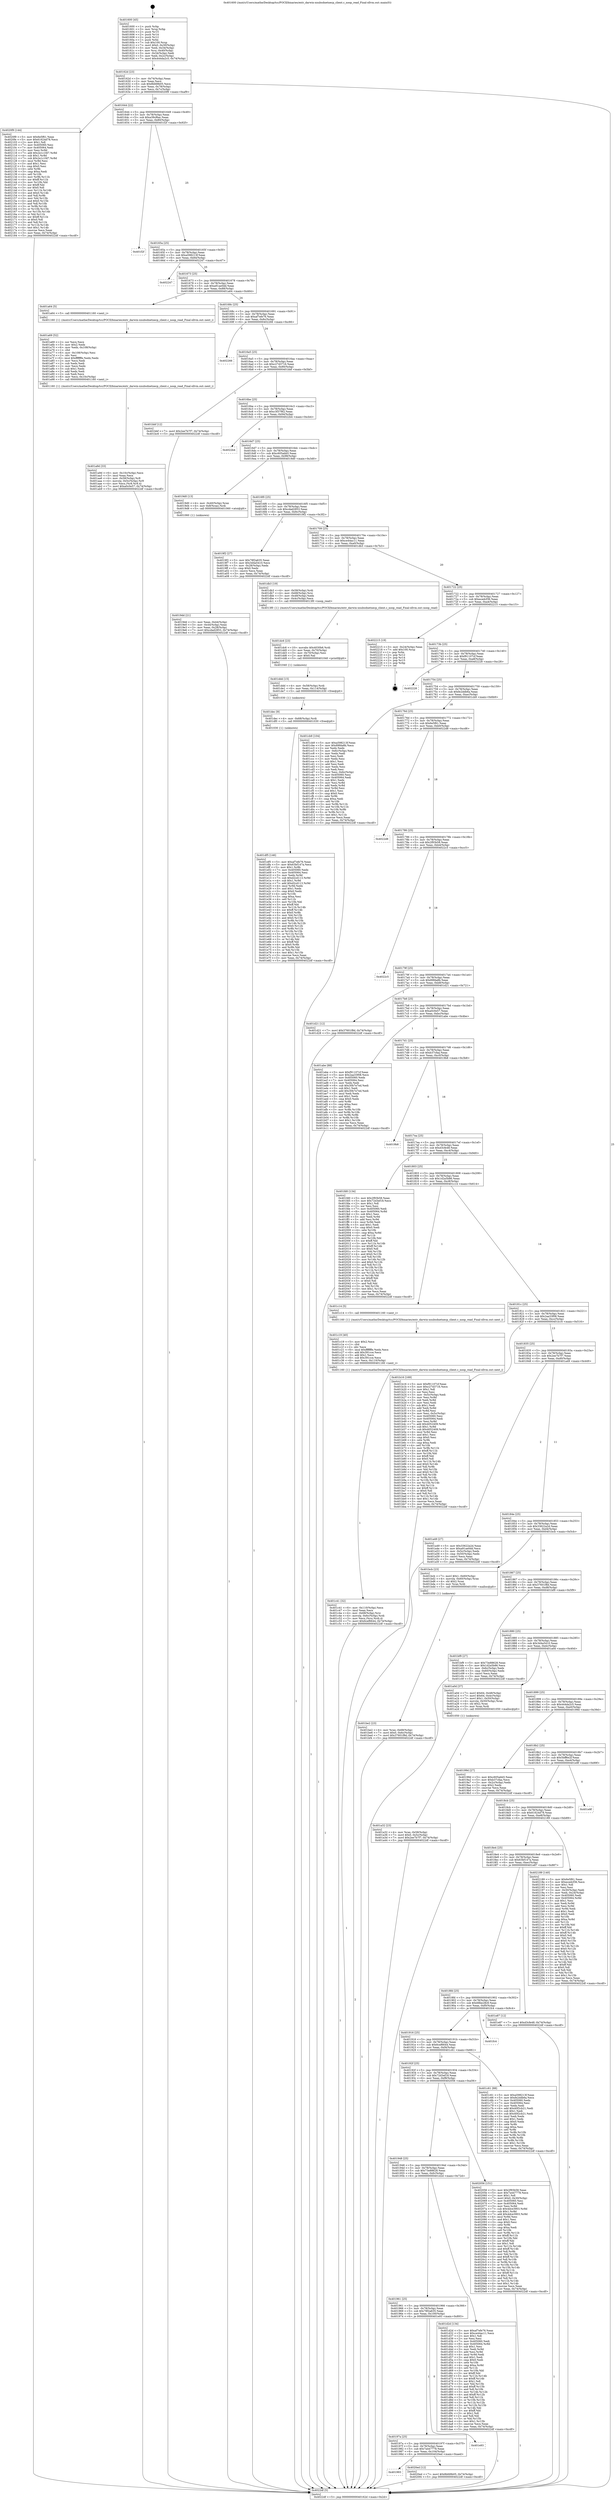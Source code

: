 digraph "0x401600" {
  label = "0x401600 (/mnt/c/Users/mathe/Desktop/tcc/POCII/binaries/extr_darwin-xnubsdnetnecp_client.c_noop_read_Final-ollvm.out::main(0))"
  labelloc = "t"
  node[shape=record]

  Entry [label="",width=0.3,height=0.3,shape=circle,fillcolor=black,style=filled]
  "0x40162d" [label="{
     0x40162d [23]\l
     | [instrs]\l
     &nbsp;&nbsp;0x40162d \<+3\>: mov -0x74(%rbp),%eax\l
     &nbsp;&nbsp;0x401630 \<+2\>: mov %eax,%ecx\l
     &nbsp;&nbsp;0x401632 \<+6\>: sub $0x8bfd9b05,%ecx\l
     &nbsp;&nbsp;0x401638 \<+3\>: mov %eax,-0x78(%rbp)\l
     &nbsp;&nbsp;0x40163b \<+3\>: mov %ecx,-0x7c(%rbp)\l
     &nbsp;&nbsp;0x40163e \<+6\>: je 00000000004020f9 \<main+0xaf9\>\l
  }"]
  "0x4020f9" [label="{
     0x4020f9 [144]\l
     | [instrs]\l
     &nbsp;&nbsp;0x4020f9 \<+5\>: mov $0x6e5f61,%eax\l
     &nbsp;&nbsp;0x4020fe \<+5\>: mov $0x61624d78,%ecx\l
     &nbsp;&nbsp;0x402103 \<+2\>: mov $0x1,%dl\l
     &nbsp;&nbsp;0x402105 \<+7\>: mov 0x405060,%esi\l
     &nbsp;&nbsp;0x40210c \<+7\>: mov 0x405064,%edi\l
     &nbsp;&nbsp;0x402113 \<+3\>: mov %esi,%r8d\l
     &nbsp;&nbsp;0x402116 \<+7\>: add $0x2e1c1fd7,%r8d\l
     &nbsp;&nbsp;0x40211d \<+4\>: sub $0x1,%r8d\l
     &nbsp;&nbsp;0x402121 \<+7\>: sub $0x2e1c1fd7,%r8d\l
     &nbsp;&nbsp;0x402128 \<+4\>: imul %r8d,%esi\l
     &nbsp;&nbsp;0x40212c \<+3\>: and $0x1,%esi\l
     &nbsp;&nbsp;0x40212f \<+3\>: cmp $0x0,%esi\l
     &nbsp;&nbsp;0x402132 \<+4\>: sete %r9b\l
     &nbsp;&nbsp;0x402136 \<+3\>: cmp $0xa,%edi\l
     &nbsp;&nbsp;0x402139 \<+4\>: setl %r10b\l
     &nbsp;&nbsp;0x40213d \<+3\>: mov %r9b,%r11b\l
     &nbsp;&nbsp;0x402140 \<+4\>: xor $0xff,%r11b\l
     &nbsp;&nbsp;0x402144 \<+3\>: mov %r10b,%bl\l
     &nbsp;&nbsp;0x402147 \<+3\>: xor $0xff,%bl\l
     &nbsp;&nbsp;0x40214a \<+3\>: xor $0x0,%dl\l
     &nbsp;&nbsp;0x40214d \<+3\>: mov %r11b,%r14b\l
     &nbsp;&nbsp;0x402150 \<+4\>: and $0x0,%r14b\l
     &nbsp;&nbsp;0x402154 \<+3\>: and %dl,%r9b\l
     &nbsp;&nbsp;0x402157 \<+3\>: mov %bl,%r15b\l
     &nbsp;&nbsp;0x40215a \<+4\>: and $0x0,%r15b\l
     &nbsp;&nbsp;0x40215e \<+3\>: and %dl,%r10b\l
     &nbsp;&nbsp;0x402161 \<+3\>: or %r9b,%r14b\l
     &nbsp;&nbsp;0x402164 \<+3\>: or %r10b,%r15b\l
     &nbsp;&nbsp;0x402167 \<+3\>: xor %r15b,%r14b\l
     &nbsp;&nbsp;0x40216a \<+3\>: or %bl,%r11b\l
     &nbsp;&nbsp;0x40216d \<+4\>: xor $0xff,%r11b\l
     &nbsp;&nbsp;0x402171 \<+3\>: or $0x0,%dl\l
     &nbsp;&nbsp;0x402174 \<+3\>: and %dl,%r11b\l
     &nbsp;&nbsp;0x402177 \<+3\>: or %r11b,%r14b\l
     &nbsp;&nbsp;0x40217a \<+4\>: test $0x1,%r14b\l
     &nbsp;&nbsp;0x40217e \<+3\>: cmovne %ecx,%eax\l
     &nbsp;&nbsp;0x402181 \<+3\>: mov %eax,-0x74(%rbp)\l
     &nbsp;&nbsp;0x402184 \<+5\>: jmp 00000000004022df \<main+0xcdf\>\l
  }"]
  "0x401644" [label="{
     0x401644 [22]\l
     | [instrs]\l
     &nbsp;&nbsp;0x401644 \<+5\>: jmp 0000000000401649 \<main+0x49\>\l
     &nbsp;&nbsp;0x401649 \<+3\>: mov -0x78(%rbp),%eax\l
     &nbsp;&nbsp;0x40164c \<+5\>: sub $0xa39cf6ac,%eax\l
     &nbsp;&nbsp;0x401651 \<+3\>: mov %eax,-0x80(%rbp)\l
     &nbsp;&nbsp;0x401654 \<+6\>: je 0000000000401f2f \<main+0x92f\>\l
  }"]
  Exit [label="",width=0.3,height=0.3,shape=circle,fillcolor=black,style=filled,peripheries=2]
  "0x401f2f" [label="{
     0x401f2f\l
  }", style=dashed]
  "0x40165a" [label="{
     0x40165a [25]\l
     | [instrs]\l
     &nbsp;&nbsp;0x40165a \<+5\>: jmp 000000000040165f \<main+0x5f\>\l
     &nbsp;&nbsp;0x40165f \<+3\>: mov -0x78(%rbp),%eax\l
     &nbsp;&nbsp;0x401662 \<+5\>: sub $0xa598213f,%eax\l
     &nbsp;&nbsp;0x401667 \<+6\>: mov %eax,-0x84(%rbp)\l
     &nbsp;&nbsp;0x40166d \<+6\>: je 0000000000402247 \<main+0xc47\>\l
  }"]
  "0x401993" [label="{
     0x401993\l
  }", style=dashed]
  "0x402247" [label="{
     0x402247\l
  }", style=dashed]
  "0x401673" [label="{
     0x401673 [25]\l
     | [instrs]\l
     &nbsp;&nbsp;0x401673 \<+5\>: jmp 0000000000401678 \<main+0x78\>\l
     &nbsp;&nbsp;0x401678 \<+3\>: mov -0x78(%rbp),%eax\l
     &nbsp;&nbsp;0x40167b \<+5\>: sub $0xa91ae0dd,%eax\l
     &nbsp;&nbsp;0x401680 \<+6\>: mov %eax,-0x88(%rbp)\l
     &nbsp;&nbsp;0x401686 \<+6\>: je 0000000000401a64 \<main+0x464\>\l
  }"]
  "0x4020ed" [label="{
     0x4020ed [12]\l
     | [instrs]\l
     &nbsp;&nbsp;0x4020ed \<+7\>: movl $0x8bfd9b05,-0x74(%rbp)\l
     &nbsp;&nbsp;0x4020f4 \<+5\>: jmp 00000000004022df \<main+0xcdf\>\l
  }"]
  "0x401a64" [label="{
     0x401a64 [5]\l
     | [instrs]\l
     &nbsp;&nbsp;0x401a64 \<+5\>: call 0000000000401160 \<next_i\>\l
     | [calls]\l
     &nbsp;&nbsp;0x401160 \{1\} (/mnt/c/Users/mathe/Desktop/tcc/POCII/binaries/extr_darwin-xnubsdnetnecp_client.c_noop_read_Final-ollvm.out::next_i)\l
  }"]
  "0x40168c" [label="{
     0x40168c [25]\l
     | [instrs]\l
     &nbsp;&nbsp;0x40168c \<+5\>: jmp 0000000000401691 \<main+0x91\>\l
     &nbsp;&nbsp;0x401691 \<+3\>: mov -0x78(%rbp),%eax\l
     &nbsp;&nbsp;0x401694 \<+5\>: sub $0xaf7efe76,%eax\l
     &nbsp;&nbsp;0x401699 \<+6\>: mov %eax,-0x8c(%rbp)\l
     &nbsp;&nbsp;0x40169f \<+6\>: je 0000000000402266 \<main+0xc66\>\l
  }"]
  "0x40197a" [label="{
     0x40197a [25]\l
     | [instrs]\l
     &nbsp;&nbsp;0x40197a \<+5\>: jmp 000000000040197f \<main+0x37f\>\l
     &nbsp;&nbsp;0x40197f \<+3\>: mov -0x78(%rbp),%eax\l
     &nbsp;&nbsp;0x401982 \<+5\>: sub $0x7a447778,%eax\l
     &nbsp;&nbsp;0x401987 \<+6\>: mov %eax,-0x104(%rbp)\l
     &nbsp;&nbsp;0x40198d \<+6\>: je 00000000004020ed \<main+0xaed\>\l
  }"]
  "0x402266" [label="{
     0x402266\l
  }", style=dashed]
  "0x4016a5" [label="{
     0x4016a5 [25]\l
     | [instrs]\l
     &nbsp;&nbsp;0x4016a5 \<+5\>: jmp 00000000004016aa \<main+0xaa\>\l
     &nbsp;&nbsp;0x4016aa \<+3\>: mov -0x78(%rbp),%eax\l
     &nbsp;&nbsp;0x4016ad \<+5\>: sub $0xc27d3716,%eax\l
     &nbsp;&nbsp;0x4016b2 \<+6\>: mov %eax,-0x90(%rbp)\l
     &nbsp;&nbsp;0x4016b8 \<+6\>: je 0000000000401bbf \<main+0x5bf\>\l
  }"]
  "0x401e93" [label="{
     0x401e93\l
  }", style=dashed]
  "0x401bbf" [label="{
     0x401bbf [12]\l
     | [instrs]\l
     &nbsp;&nbsp;0x401bbf \<+7\>: movl $0x2ee7b7f7,-0x74(%rbp)\l
     &nbsp;&nbsp;0x401bc6 \<+5\>: jmp 00000000004022df \<main+0xcdf\>\l
  }"]
  "0x4016be" [label="{
     0x4016be [25]\l
     | [instrs]\l
     &nbsp;&nbsp;0x4016be \<+5\>: jmp 00000000004016c3 \<main+0xc3\>\l
     &nbsp;&nbsp;0x4016c3 \<+3\>: mov -0x78(%rbp),%eax\l
     &nbsp;&nbsp;0x4016c6 \<+5\>: sub $0xc3f37f62,%eax\l
     &nbsp;&nbsp;0x4016cb \<+6\>: mov %eax,-0x94(%rbp)\l
     &nbsp;&nbsp;0x4016d1 \<+6\>: je 00000000004022b4 \<main+0xcb4\>\l
  }"]
  "0x401df5" [label="{
     0x401df5 [146]\l
     | [instrs]\l
     &nbsp;&nbsp;0x401df5 \<+5\>: mov $0xaf7efe76,%eax\l
     &nbsp;&nbsp;0x401dfa \<+5\>: mov $0x63bf147a,%ecx\l
     &nbsp;&nbsp;0x401dff \<+3\>: mov $0x1,%r8b\l
     &nbsp;&nbsp;0x401e02 \<+7\>: mov 0x405060,%edx\l
     &nbsp;&nbsp;0x401e09 \<+7\>: mov 0x405064,%esi\l
     &nbsp;&nbsp;0x401e10 \<+3\>: mov %edx,%r9d\l
     &nbsp;&nbsp;0x401e13 \<+7\>: sub $0xd2cd113,%r9d\l
     &nbsp;&nbsp;0x401e1a \<+4\>: sub $0x1,%r9d\l
     &nbsp;&nbsp;0x401e1e \<+7\>: add $0xd2cd113,%r9d\l
     &nbsp;&nbsp;0x401e25 \<+4\>: imul %r9d,%edx\l
     &nbsp;&nbsp;0x401e29 \<+3\>: and $0x1,%edx\l
     &nbsp;&nbsp;0x401e2c \<+3\>: cmp $0x0,%edx\l
     &nbsp;&nbsp;0x401e2f \<+4\>: sete %r10b\l
     &nbsp;&nbsp;0x401e33 \<+3\>: cmp $0xa,%esi\l
     &nbsp;&nbsp;0x401e36 \<+4\>: setl %r11b\l
     &nbsp;&nbsp;0x401e3a \<+3\>: mov %r10b,%bl\l
     &nbsp;&nbsp;0x401e3d \<+3\>: xor $0xff,%bl\l
     &nbsp;&nbsp;0x401e40 \<+3\>: mov %r11b,%r14b\l
     &nbsp;&nbsp;0x401e43 \<+4\>: xor $0xff,%r14b\l
     &nbsp;&nbsp;0x401e47 \<+4\>: xor $0x0,%r8b\l
     &nbsp;&nbsp;0x401e4b \<+3\>: mov %bl,%r15b\l
     &nbsp;&nbsp;0x401e4e \<+4\>: and $0x0,%r15b\l
     &nbsp;&nbsp;0x401e52 \<+3\>: and %r8b,%r10b\l
     &nbsp;&nbsp;0x401e55 \<+3\>: mov %r14b,%r12b\l
     &nbsp;&nbsp;0x401e58 \<+4\>: and $0x0,%r12b\l
     &nbsp;&nbsp;0x401e5c \<+3\>: and %r8b,%r11b\l
     &nbsp;&nbsp;0x401e5f \<+3\>: or %r10b,%r15b\l
     &nbsp;&nbsp;0x401e62 \<+3\>: or %r11b,%r12b\l
     &nbsp;&nbsp;0x401e65 \<+3\>: xor %r12b,%r15b\l
     &nbsp;&nbsp;0x401e68 \<+3\>: or %r14b,%bl\l
     &nbsp;&nbsp;0x401e6b \<+3\>: xor $0xff,%bl\l
     &nbsp;&nbsp;0x401e6e \<+4\>: or $0x0,%r8b\l
     &nbsp;&nbsp;0x401e72 \<+3\>: and %r8b,%bl\l
     &nbsp;&nbsp;0x401e75 \<+3\>: or %bl,%r15b\l
     &nbsp;&nbsp;0x401e78 \<+4\>: test $0x1,%r15b\l
     &nbsp;&nbsp;0x401e7c \<+3\>: cmovne %ecx,%eax\l
     &nbsp;&nbsp;0x401e7f \<+3\>: mov %eax,-0x74(%rbp)\l
     &nbsp;&nbsp;0x401e82 \<+5\>: jmp 00000000004022df \<main+0xcdf\>\l
  }"]
  "0x4022b4" [label="{
     0x4022b4\l
  }", style=dashed]
  "0x4016d7" [label="{
     0x4016d7 [25]\l
     | [instrs]\l
     &nbsp;&nbsp;0x4016d7 \<+5\>: jmp 00000000004016dc \<main+0xdc\>\l
     &nbsp;&nbsp;0x4016dc \<+3\>: mov -0x78(%rbp),%eax\l
     &nbsp;&nbsp;0x4016df \<+5\>: sub $0xc605abb5,%eax\l
     &nbsp;&nbsp;0x4016e4 \<+6\>: mov %eax,-0x98(%rbp)\l
     &nbsp;&nbsp;0x4016ea \<+6\>: je 00000000004019d0 \<main+0x3d0\>\l
  }"]
  "0x401dec" [label="{
     0x401dec [9]\l
     | [instrs]\l
     &nbsp;&nbsp;0x401dec \<+4\>: mov -0x68(%rbp),%rdi\l
     &nbsp;&nbsp;0x401df0 \<+5\>: call 0000000000401030 \<free@plt\>\l
     | [calls]\l
     &nbsp;&nbsp;0x401030 \{1\} (unknown)\l
  }"]
  "0x4019d0" [label="{
     0x4019d0 [13]\l
     | [instrs]\l
     &nbsp;&nbsp;0x4019d0 \<+4\>: mov -0x40(%rbp),%rax\l
     &nbsp;&nbsp;0x4019d4 \<+4\>: mov 0x8(%rax),%rdi\l
     &nbsp;&nbsp;0x4019d8 \<+5\>: call 0000000000401060 \<atoi@plt\>\l
     | [calls]\l
     &nbsp;&nbsp;0x401060 \{1\} (unknown)\l
  }"]
  "0x4016f0" [label="{
     0x4016f0 [25]\l
     | [instrs]\l
     &nbsp;&nbsp;0x4016f0 \<+5\>: jmp 00000000004016f5 \<main+0xf5\>\l
     &nbsp;&nbsp;0x4016f5 \<+3\>: mov -0x78(%rbp),%eax\l
     &nbsp;&nbsp;0x4016f8 \<+5\>: sub $0xcdad2853,%eax\l
     &nbsp;&nbsp;0x4016fd \<+6\>: mov %eax,-0x9c(%rbp)\l
     &nbsp;&nbsp;0x401703 \<+6\>: je 00000000004019f2 \<main+0x3f2\>\l
  }"]
  "0x401ddd" [label="{
     0x401ddd [15]\l
     | [instrs]\l
     &nbsp;&nbsp;0x401ddd \<+4\>: mov -0x58(%rbp),%rdi\l
     &nbsp;&nbsp;0x401de1 \<+6\>: mov %eax,-0x114(%rbp)\l
     &nbsp;&nbsp;0x401de7 \<+5\>: call 0000000000401030 \<free@plt\>\l
     | [calls]\l
     &nbsp;&nbsp;0x401030 \{1\} (unknown)\l
  }"]
  "0x4019f2" [label="{
     0x4019f2 [27]\l
     | [instrs]\l
     &nbsp;&nbsp;0x4019f2 \<+5\>: mov $0x78f2a635,%eax\l
     &nbsp;&nbsp;0x4019f7 \<+5\>: mov $0x3d4a5410,%ecx\l
     &nbsp;&nbsp;0x4019fc \<+3\>: mov -0x28(%rbp),%edx\l
     &nbsp;&nbsp;0x4019ff \<+3\>: cmp $0x0,%edx\l
     &nbsp;&nbsp;0x401a02 \<+3\>: cmove %ecx,%eax\l
     &nbsp;&nbsp;0x401a05 \<+3\>: mov %eax,-0x74(%rbp)\l
     &nbsp;&nbsp;0x401a08 \<+5\>: jmp 00000000004022df \<main+0xcdf\>\l
  }"]
  "0x401709" [label="{
     0x401709 [25]\l
     | [instrs]\l
     &nbsp;&nbsp;0x401709 \<+5\>: jmp 000000000040170e \<main+0x10e\>\l
     &nbsp;&nbsp;0x40170e \<+3\>: mov -0x78(%rbp),%eax\l
     &nbsp;&nbsp;0x401711 \<+5\>: sub $0xce44ac11,%eax\l
     &nbsp;&nbsp;0x401716 \<+6\>: mov %eax,-0xa0(%rbp)\l
     &nbsp;&nbsp;0x40171c \<+6\>: je 0000000000401db3 \<main+0x7b3\>\l
  }"]
  "0x401dc6" [label="{
     0x401dc6 [23]\l
     | [instrs]\l
     &nbsp;&nbsp;0x401dc6 \<+10\>: movabs $0x4030b6,%rdi\l
     &nbsp;&nbsp;0x401dd0 \<+3\>: mov %eax,-0x70(%rbp)\l
     &nbsp;&nbsp;0x401dd3 \<+3\>: mov -0x70(%rbp),%esi\l
     &nbsp;&nbsp;0x401dd6 \<+2\>: mov $0x0,%al\l
     &nbsp;&nbsp;0x401dd8 \<+5\>: call 0000000000401040 \<printf@plt\>\l
     | [calls]\l
     &nbsp;&nbsp;0x401040 \{1\} (unknown)\l
  }"]
  "0x401db3" [label="{
     0x401db3 [19]\l
     | [instrs]\l
     &nbsp;&nbsp;0x401db3 \<+4\>: mov -0x58(%rbp),%rdi\l
     &nbsp;&nbsp;0x401db7 \<+4\>: mov -0x68(%rbp),%rsi\l
     &nbsp;&nbsp;0x401dbb \<+3\>: mov -0x48(%rbp),%edx\l
     &nbsp;&nbsp;0x401dbe \<+3\>: mov -0x4c(%rbp),%ecx\l
     &nbsp;&nbsp;0x401dc1 \<+5\>: call 00000000004013f0 \<noop_read\>\l
     | [calls]\l
     &nbsp;&nbsp;0x4013f0 \{1\} (/mnt/c/Users/mathe/Desktop/tcc/POCII/binaries/extr_darwin-xnubsdnetnecp_client.c_noop_read_Final-ollvm.out::noop_read)\l
  }"]
  "0x401722" [label="{
     0x401722 [25]\l
     | [instrs]\l
     &nbsp;&nbsp;0x401722 \<+5\>: jmp 0000000000401727 \<main+0x127\>\l
     &nbsp;&nbsp;0x401727 \<+3\>: mov -0x78(%rbp),%eax\l
     &nbsp;&nbsp;0x40172a \<+5\>: sub $0xecedcf36,%eax\l
     &nbsp;&nbsp;0x40172f \<+6\>: mov %eax,-0xa4(%rbp)\l
     &nbsp;&nbsp;0x401735 \<+6\>: je 0000000000402215 \<main+0xc15\>\l
  }"]
  "0x401961" [label="{
     0x401961 [25]\l
     | [instrs]\l
     &nbsp;&nbsp;0x401961 \<+5\>: jmp 0000000000401966 \<main+0x366\>\l
     &nbsp;&nbsp;0x401966 \<+3\>: mov -0x78(%rbp),%eax\l
     &nbsp;&nbsp;0x401969 \<+5\>: sub $0x78f2a635,%eax\l
     &nbsp;&nbsp;0x40196e \<+6\>: mov %eax,-0x100(%rbp)\l
     &nbsp;&nbsp;0x401974 \<+6\>: je 0000000000401e93 \<main+0x893\>\l
  }"]
  "0x402215" [label="{
     0x402215 [19]\l
     | [instrs]\l
     &nbsp;&nbsp;0x402215 \<+3\>: mov -0x24(%rbp),%eax\l
     &nbsp;&nbsp;0x402218 \<+7\>: add $0x100,%rsp\l
     &nbsp;&nbsp;0x40221f \<+1\>: pop %rbx\l
     &nbsp;&nbsp;0x402220 \<+2\>: pop %r12\l
     &nbsp;&nbsp;0x402222 \<+2\>: pop %r14\l
     &nbsp;&nbsp;0x402224 \<+2\>: pop %r15\l
     &nbsp;&nbsp;0x402226 \<+1\>: pop %rbp\l
     &nbsp;&nbsp;0x402227 \<+1\>: ret\l
  }"]
  "0x40173b" [label="{
     0x40173b [25]\l
     | [instrs]\l
     &nbsp;&nbsp;0x40173b \<+5\>: jmp 0000000000401740 \<main+0x140\>\l
     &nbsp;&nbsp;0x401740 \<+3\>: mov -0x78(%rbp),%eax\l
     &nbsp;&nbsp;0x401743 \<+5\>: sub $0xf91107cf,%eax\l
     &nbsp;&nbsp;0x401748 \<+6\>: mov %eax,-0xa8(%rbp)\l
     &nbsp;&nbsp;0x40174e \<+6\>: je 0000000000402228 \<main+0xc28\>\l
  }"]
  "0x401d2d" [label="{
     0x401d2d [134]\l
     | [instrs]\l
     &nbsp;&nbsp;0x401d2d \<+5\>: mov $0xaf7efe76,%eax\l
     &nbsp;&nbsp;0x401d32 \<+5\>: mov $0xce44ac11,%ecx\l
     &nbsp;&nbsp;0x401d37 \<+2\>: mov $0x1,%dl\l
     &nbsp;&nbsp;0x401d39 \<+2\>: xor %esi,%esi\l
     &nbsp;&nbsp;0x401d3b \<+7\>: mov 0x405060,%edi\l
     &nbsp;&nbsp;0x401d42 \<+8\>: mov 0x405064,%r8d\l
     &nbsp;&nbsp;0x401d4a \<+3\>: sub $0x1,%esi\l
     &nbsp;&nbsp;0x401d4d \<+3\>: mov %edi,%r9d\l
     &nbsp;&nbsp;0x401d50 \<+3\>: add %esi,%r9d\l
     &nbsp;&nbsp;0x401d53 \<+4\>: imul %r9d,%edi\l
     &nbsp;&nbsp;0x401d57 \<+3\>: and $0x1,%edi\l
     &nbsp;&nbsp;0x401d5a \<+3\>: cmp $0x0,%edi\l
     &nbsp;&nbsp;0x401d5d \<+4\>: sete %r10b\l
     &nbsp;&nbsp;0x401d61 \<+4\>: cmp $0xa,%r8d\l
     &nbsp;&nbsp;0x401d65 \<+4\>: setl %r11b\l
     &nbsp;&nbsp;0x401d69 \<+3\>: mov %r10b,%bl\l
     &nbsp;&nbsp;0x401d6c \<+3\>: xor $0xff,%bl\l
     &nbsp;&nbsp;0x401d6f \<+3\>: mov %r11b,%r14b\l
     &nbsp;&nbsp;0x401d72 \<+4\>: xor $0xff,%r14b\l
     &nbsp;&nbsp;0x401d76 \<+3\>: xor $0x1,%dl\l
     &nbsp;&nbsp;0x401d79 \<+3\>: mov %bl,%r15b\l
     &nbsp;&nbsp;0x401d7c \<+4\>: and $0xff,%r15b\l
     &nbsp;&nbsp;0x401d80 \<+3\>: and %dl,%r10b\l
     &nbsp;&nbsp;0x401d83 \<+3\>: mov %r14b,%r12b\l
     &nbsp;&nbsp;0x401d86 \<+4\>: and $0xff,%r12b\l
     &nbsp;&nbsp;0x401d8a \<+3\>: and %dl,%r11b\l
     &nbsp;&nbsp;0x401d8d \<+3\>: or %r10b,%r15b\l
     &nbsp;&nbsp;0x401d90 \<+3\>: or %r11b,%r12b\l
     &nbsp;&nbsp;0x401d93 \<+3\>: xor %r12b,%r15b\l
     &nbsp;&nbsp;0x401d96 \<+3\>: or %r14b,%bl\l
     &nbsp;&nbsp;0x401d99 \<+3\>: xor $0xff,%bl\l
     &nbsp;&nbsp;0x401d9c \<+3\>: or $0x1,%dl\l
     &nbsp;&nbsp;0x401d9f \<+2\>: and %dl,%bl\l
     &nbsp;&nbsp;0x401da1 \<+3\>: or %bl,%r15b\l
     &nbsp;&nbsp;0x401da4 \<+4\>: test $0x1,%r15b\l
     &nbsp;&nbsp;0x401da8 \<+3\>: cmovne %ecx,%eax\l
     &nbsp;&nbsp;0x401dab \<+3\>: mov %eax,-0x74(%rbp)\l
     &nbsp;&nbsp;0x401dae \<+5\>: jmp 00000000004022df \<main+0xcdf\>\l
  }"]
  "0x402228" [label="{
     0x402228\l
  }", style=dashed]
  "0x401754" [label="{
     0x401754 [25]\l
     | [instrs]\l
     &nbsp;&nbsp;0x401754 \<+5\>: jmp 0000000000401759 \<main+0x159\>\l
     &nbsp;&nbsp;0x401759 \<+3\>: mov -0x78(%rbp),%eax\l
     &nbsp;&nbsp;0x40175c \<+5\>: sub $0xfe2ddb6a,%eax\l
     &nbsp;&nbsp;0x401761 \<+6\>: mov %eax,-0xac(%rbp)\l
     &nbsp;&nbsp;0x401767 \<+6\>: je 0000000000401cb9 \<main+0x6b9\>\l
  }"]
  "0x401948" [label="{
     0x401948 [25]\l
     | [instrs]\l
     &nbsp;&nbsp;0x401948 \<+5\>: jmp 000000000040194d \<main+0x34d\>\l
     &nbsp;&nbsp;0x40194d \<+3\>: mov -0x78(%rbp),%eax\l
     &nbsp;&nbsp;0x401950 \<+5\>: sub $0x73e88628,%eax\l
     &nbsp;&nbsp;0x401955 \<+6\>: mov %eax,-0xfc(%rbp)\l
     &nbsp;&nbsp;0x40195b \<+6\>: je 0000000000401d2d \<main+0x72d\>\l
  }"]
  "0x401cb9" [label="{
     0x401cb9 [104]\l
     | [instrs]\l
     &nbsp;&nbsp;0x401cb9 \<+5\>: mov $0xa598213f,%eax\l
     &nbsp;&nbsp;0x401cbe \<+5\>: mov $0x89fda8b,%ecx\l
     &nbsp;&nbsp;0x401cc3 \<+2\>: xor %edx,%edx\l
     &nbsp;&nbsp;0x401cc5 \<+3\>: mov -0x6c(%rbp),%esi\l
     &nbsp;&nbsp;0x401cc8 \<+2\>: mov %edx,%edi\l
     &nbsp;&nbsp;0x401cca \<+2\>: sub %esi,%edi\l
     &nbsp;&nbsp;0x401ccc \<+2\>: mov %edx,%esi\l
     &nbsp;&nbsp;0x401cce \<+3\>: sub $0x1,%esi\l
     &nbsp;&nbsp;0x401cd1 \<+2\>: add %esi,%edi\l
     &nbsp;&nbsp;0x401cd3 \<+2\>: mov %edx,%esi\l
     &nbsp;&nbsp;0x401cd5 \<+2\>: sub %edi,%esi\l
     &nbsp;&nbsp;0x401cd7 \<+3\>: mov %esi,-0x6c(%rbp)\l
     &nbsp;&nbsp;0x401cda \<+7\>: mov 0x405060,%esi\l
     &nbsp;&nbsp;0x401ce1 \<+7\>: mov 0x405064,%edi\l
     &nbsp;&nbsp;0x401ce8 \<+3\>: sub $0x1,%edx\l
     &nbsp;&nbsp;0x401ceb \<+3\>: mov %esi,%r8d\l
     &nbsp;&nbsp;0x401cee \<+3\>: add %edx,%r8d\l
     &nbsp;&nbsp;0x401cf1 \<+4\>: imul %r8d,%esi\l
     &nbsp;&nbsp;0x401cf5 \<+3\>: and $0x1,%esi\l
     &nbsp;&nbsp;0x401cf8 \<+3\>: cmp $0x0,%esi\l
     &nbsp;&nbsp;0x401cfb \<+4\>: sete %r9b\l
     &nbsp;&nbsp;0x401cff \<+3\>: cmp $0xa,%edi\l
     &nbsp;&nbsp;0x401d02 \<+4\>: setl %r10b\l
     &nbsp;&nbsp;0x401d06 \<+3\>: mov %r9b,%r11b\l
     &nbsp;&nbsp;0x401d09 \<+3\>: and %r10b,%r11b\l
     &nbsp;&nbsp;0x401d0c \<+3\>: xor %r10b,%r9b\l
     &nbsp;&nbsp;0x401d0f \<+3\>: or %r9b,%r11b\l
     &nbsp;&nbsp;0x401d12 \<+4\>: test $0x1,%r11b\l
     &nbsp;&nbsp;0x401d16 \<+3\>: cmovne %ecx,%eax\l
     &nbsp;&nbsp;0x401d19 \<+3\>: mov %eax,-0x74(%rbp)\l
     &nbsp;&nbsp;0x401d1c \<+5\>: jmp 00000000004022df \<main+0xcdf\>\l
  }"]
  "0x40176d" [label="{
     0x40176d [25]\l
     | [instrs]\l
     &nbsp;&nbsp;0x40176d \<+5\>: jmp 0000000000401772 \<main+0x172\>\l
     &nbsp;&nbsp;0x401772 \<+3\>: mov -0x78(%rbp),%eax\l
     &nbsp;&nbsp;0x401775 \<+5\>: sub $0x6e5f61,%eax\l
     &nbsp;&nbsp;0x40177a \<+6\>: mov %eax,-0xb0(%rbp)\l
     &nbsp;&nbsp;0x401780 \<+6\>: je 00000000004022d8 \<main+0xcd8\>\l
  }"]
  "0x402056" [label="{
     0x402056 [151]\l
     | [instrs]\l
     &nbsp;&nbsp;0x402056 \<+5\>: mov $0x2f93b58,%eax\l
     &nbsp;&nbsp;0x40205b \<+5\>: mov $0x7a447778,%ecx\l
     &nbsp;&nbsp;0x402060 \<+2\>: mov $0x1,%dl\l
     &nbsp;&nbsp;0x402062 \<+7\>: movl $0x0,-0x30(%rbp)\l
     &nbsp;&nbsp;0x402069 \<+7\>: mov 0x405060,%esi\l
     &nbsp;&nbsp;0x402070 \<+7\>: mov 0x405064,%edi\l
     &nbsp;&nbsp;0x402077 \<+3\>: mov %esi,%r8d\l
     &nbsp;&nbsp;0x40207a \<+7\>: sub $0x4dce3903,%r8d\l
     &nbsp;&nbsp;0x402081 \<+4\>: sub $0x1,%r8d\l
     &nbsp;&nbsp;0x402085 \<+7\>: add $0x4dce3903,%r8d\l
     &nbsp;&nbsp;0x40208c \<+4\>: imul %r8d,%esi\l
     &nbsp;&nbsp;0x402090 \<+3\>: and $0x1,%esi\l
     &nbsp;&nbsp;0x402093 \<+3\>: cmp $0x0,%esi\l
     &nbsp;&nbsp;0x402096 \<+4\>: sete %r9b\l
     &nbsp;&nbsp;0x40209a \<+3\>: cmp $0xa,%edi\l
     &nbsp;&nbsp;0x40209d \<+4\>: setl %r10b\l
     &nbsp;&nbsp;0x4020a1 \<+3\>: mov %r9b,%r11b\l
     &nbsp;&nbsp;0x4020a4 \<+4\>: xor $0xff,%r11b\l
     &nbsp;&nbsp;0x4020a8 \<+3\>: mov %r10b,%bl\l
     &nbsp;&nbsp;0x4020ab \<+3\>: xor $0xff,%bl\l
     &nbsp;&nbsp;0x4020ae \<+3\>: xor $0x1,%dl\l
     &nbsp;&nbsp;0x4020b1 \<+3\>: mov %r11b,%r14b\l
     &nbsp;&nbsp;0x4020b4 \<+4\>: and $0xff,%r14b\l
     &nbsp;&nbsp;0x4020b8 \<+3\>: and %dl,%r9b\l
     &nbsp;&nbsp;0x4020bb \<+3\>: mov %bl,%r15b\l
     &nbsp;&nbsp;0x4020be \<+4\>: and $0xff,%r15b\l
     &nbsp;&nbsp;0x4020c2 \<+3\>: and %dl,%r10b\l
     &nbsp;&nbsp;0x4020c5 \<+3\>: or %r9b,%r14b\l
     &nbsp;&nbsp;0x4020c8 \<+3\>: or %r10b,%r15b\l
     &nbsp;&nbsp;0x4020cb \<+3\>: xor %r15b,%r14b\l
     &nbsp;&nbsp;0x4020ce \<+3\>: or %bl,%r11b\l
     &nbsp;&nbsp;0x4020d1 \<+4\>: xor $0xff,%r11b\l
     &nbsp;&nbsp;0x4020d5 \<+3\>: or $0x1,%dl\l
     &nbsp;&nbsp;0x4020d8 \<+3\>: and %dl,%r11b\l
     &nbsp;&nbsp;0x4020db \<+3\>: or %r11b,%r14b\l
     &nbsp;&nbsp;0x4020de \<+4\>: test $0x1,%r14b\l
     &nbsp;&nbsp;0x4020e2 \<+3\>: cmovne %ecx,%eax\l
     &nbsp;&nbsp;0x4020e5 \<+3\>: mov %eax,-0x74(%rbp)\l
     &nbsp;&nbsp;0x4020e8 \<+5\>: jmp 00000000004022df \<main+0xcdf\>\l
  }"]
  "0x4022d8" [label="{
     0x4022d8\l
  }", style=dashed]
  "0x401786" [label="{
     0x401786 [25]\l
     | [instrs]\l
     &nbsp;&nbsp;0x401786 \<+5\>: jmp 000000000040178b \<main+0x18b\>\l
     &nbsp;&nbsp;0x40178b \<+3\>: mov -0x78(%rbp),%eax\l
     &nbsp;&nbsp;0x40178e \<+5\>: sub $0x2f93b58,%eax\l
     &nbsp;&nbsp;0x401793 \<+6\>: mov %eax,-0xb4(%rbp)\l
     &nbsp;&nbsp;0x401799 \<+6\>: je 00000000004022c5 \<main+0xcc5\>\l
  }"]
  "0x40192f" [label="{
     0x40192f [25]\l
     | [instrs]\l
     &nbsp;&nbsp;0x40192f \<+5\>: jmp 0000000000401934 \<main+0x334\>\l
     &nbsp;&nbsp;0x401934 \<+3\>: mov -0x78(%rbp),%eax\l
     &nbsp;&nbsp;0x401937 \<+5\>: sub $0x72d3ef18,%eax\l
     &nbsp;&nbsp;0x40193c \<+6\>: mov %eax,-0xf8(%rbp)\l
     &nbsp;&nbsp;0x401942 \<+6\>: je 0000000000402056 \<main+0xa56\>\l
  }"]
  "0x4022c5" [label="{
     0x4022c5\l
  }", style=dashed]
  "0x40179f" [label="{
     0x40179f [25]\l
     | [instrs]\l
     &nbsp;&nbsp;0x40179f \<+5\>: jmp 00000000004017a4 \<main+0x1a4\>\l
     &nbsp;&nbsp;0x4017a4 \<+3\>: mov -0x78(%rbp),%eax\l
     &nbsp;&nbsp;0x4017a7 \<+5\>: sub $0x89fda8b,%eax\l
     &nbsp;&nbsp;0x4017ac \<+6\>: mov %eax,-0xb8(%rbp)\l
     &nbsp;&nbsp;0x4017b2 \<+6\>: je 0000000000401d21 \<main+0x721\>\l
  }"]
  "0x401c61" [label="{
     0x401c61 [88]\l
     | [instrs]\l
     &nbsp;&nbsp;0x401c61 \<+5\>: mov $0xa598213f,%eax\l
     &nbsp;&nbsp;0x401c66 \<+5\>: mov $0xfe2ddb6a,%ecx\l
     &nbsp;&nbsp;0x401c6b \<+7\>: mov 0x405060,%edx\l
     &nbsp;&nbsp;0x401c72 \<+7\>: mov 0x405064,%esi\l
     &nbsp;&nbsp;0x401c79 \<+2\>: mov %edx,%edi\l
     &nbsp;&nbsp;0x401c7b \<+6\>: add $0x40f2cb21,%edi\l
     &nbsp;&nbsp;0x401c81 \<+3\>: sub $0x1,%edi\l
     &nbsp;&nbsp;0x401c84 \<+6\>: sub $0x40f2cb21,%edi\l
     &nbsp;&nbsp;0x401c8a \<+3\>: imul %edi,%edx\l
     &nbsp;&nbsp;0x401c8d \<+3\>: and $0x1,%edx\l
     &nbsp;&nbsp;0x401c90 \<+3\>: cmp $0x0,%edx\l
     &nbsp;&nbsp;0x401c93 \<+4\>: sete %r8b\l
     &nbsp;&nbsp;0x401c97 \<+3\>: cmp $0xa,%esi\l
     &nbsp;&nbsp;0x401c9a \<+4\>: setl %r9b\l
     &nbsp;&nbsp;0x401c9e \<+3\>: mov %r8b,%r10b\l
     &nbsp;&nbsp;0x401ca1 \<+3\>: and %r9b,%r10b\l
     &nbsp;&nbsp;0x401ca4 \<+3\>: xor %r9b,%r8b\l
     &nbsp;&nbsp;0x401ca7 \<+3\>: or %r8b,%r10b\l
     &nbsp;&nbsp;0x401caa \<+4\>: test $0x1,%r10b\l
     &nbsp;&nbsp;0x401cae \<+3\>: cmovne %ecx,%eax\l
     &nbsp;&nbsp;0x401cb1 \<+3\>: mov %eax,-0x74(%rbp)\l
     &nbsp;&nbsp;0x401cb4 \<+5\>: jmp 00000000004022df \<main+0xcdf\>\l
  }"]
  "0x401d21" [label="{
     0x401d21 [12]\l
     | [instrs]\l
     &nbsp;&nbsp;0x401d21 \<+7\>: movl $0x37601f8d,-0x74(%rbp)\l
     &nbsp;&nbsp;0x401d28 \<+5\>: jmp 00000000004022df \<main+0xcdf\>\l
  }"]
  "0x4017b8" [label="{
     0x4017b8 [25]\l
     | [instrs]\l
     &nbsp;&nbsp;0x4017b8 \<+5\>: jmp 00000000004017bd \<main+0x1bd\>\l
     &nbsp;&nbsp;0x4017bd \<+3\>: mov -0x78(%rbp),%eax\l
     &nbsp;&nbsp;0x4017c0 \<+5\>: sub $0xa0c0e57,%eax\l
     &nbsp;&nbsp;0x4017c5 \<+6\>: mov %eax,-0xbc(%rbp)\l
     &nbsp;&nbsp;0x4017cb \<+6\>: je 0000000000401abe \<main+0x4be\>\l
  }"]
  "0x401916" [label="{
     0x401916 [25]\l
     | [instrs]\l
     &nbsp;&nbsp;0x401916 \<+5\>: jmp 000000000040191b \<main+0x31b\>\l
     &nbsp;&nbsp;0x40191b \<+3\>: mov -0x78(%rbp),%eax\l
     &nbsp;&nbsp;0x40191e \<+5\>: sub $0x6cef6644,%eax\l
     &nbsp;&nbsp;0x401923 \<+6\>: mov %eax,-0xf4(%rbp)\l
     &nbsp;&nbsp;0x401929 \<+6\>: je 0000000000401c61 \<main+0x661\>\l
  }"]
  "0x401abe" [label="{
     0x401abe [88]\l
     | [instrs]\l
     &nbsp;&nbsp;0x401abe \<+5\>: mov $0xf91107cf,%eax\l
     &nbsp;&nbsp;0x401ac3 \<+5\>: mov $0x2aa33f08,%ecx\l
     &nbsp;&nbsp;0x401ac8 \<+7\>: mov 0x405060,%edx\l
     &nbsp;&nbsp;0x401acf \<+7\>: mov 0x405064,%esi\l
     &nbsp;&nbsp;0x401ad6 \<+2\>: mov %edx,%edi\l
     &nbsp;&nbsp;0x401ad8 \<+6\>: sub $0x30b7e7ed,%edi\l
     &nbsp;&nbsp;0x401ade \<+3\>: sub $0x1,%edi\l
     &nbsp;&nbsp;0x401ae1 \<+6\>: add $0x30b7e7ed,%edi\l
     &nbsp;&nbsp;0x401ae7 \<+3\>: imul %edi,%edx\l
     &nbsp;&nbsp;0x401aea \<+3\>: and $0x1,%edx\l
     &nbsp;&nbsp;0x401aed \<+3\>: cmp $0x0,%edx\l
     &nbsp;&nbsp;0x401af0 \<+4\>: sete %r8b\l
     &nbsp;&nbsp;0x401af4 \<+3\>: cmp $0xa,%esi\l
     &nbsp;&nbsp;0x401af7 \<+4\>: setl %r9b\l
     &nbsp;&nbsp;0x401afb \<+3\>: mov %r8b,%r10b\l
     &nbsp;&nbsp;0x401afe \<+3\>: and %r9b,%r10b\l
     &nbsp;&nbsp;0x401b01 \<+3\>: xor %r9b,%r8b\l
     &nbsp;&nbsp;0x401b04 \<+3\>: or %r8b,%r10b\l
     &nbsp;&nbsp;0x401b07 \<+4\>: test $0x1,%r10b\l
     &nbsp;&nbsp;0x401b0b \<+3\>: cmovne %ecx,%eax\l
     &nbsp;&nbsp;0x401b0e \<+3\>: mov %eax,-0x74(%rbp)\l
     &nbsp;&nbsp;0x401b11 \<+5\>: jmp 00000000004022df \<main+0xcdf\>\l
  }"]
  "0x4017d1" [label="{
     0x4017d1 [25]\l
     | [instrs]\l
     &nbsp;&nbsp;0x4017d1 \<+5\>: jmp 00000000004017d6 \<main+0x1d6\>\l
     &nbsp;&nbsp;0x4017d6 \<+3\>: mov -0x78(%rbp),%eax\l
     &nbsp;&nbsp;0x4017d9 \<+5\>: sub $0xb37cfaa,%eax\l
     &nbsp;&nbsp;0x4017de \<+6\>: mov %eax,-0xc0(%rbp)\l
     &nbsp;&nbsp;0x4017e4 \<+6\>: je 00000000004019b8 \<main+0x3b8\>\l
  }"]
  "0x401fc4" [label="{
     0x401fc4\l
  }", style=dashed]
  "0x4019b8" [label="{
     0x4019b8\l
  }", style=dashed]
  "0x4017ea" [label="{
     0x4017ea [25]\l
     | [instrs]\l
     &nbsp;&nbsp;0x4017ea \<+5\>: jmp 00000000004017ef \<main+0x1ef\>\l
     &nbsp;&nbsp;0x4017ef \<+3\>: mov -0x78(%rbp),%eax\l
     &nbsp;&nbsp;0x4017f2 \<+5\>: sub $0xd3cfe48,%eax\l
     &nbsp;&nbsp;0x4017f7 \<+6\>: mov %eax,-0xc4(%rbp)\l
     &nbsp;&nbsp;0x4017fd \<+6\>: je 0000000000401fd0 \<main+0x9d0\>\l
  }"]
  "0x4018fd" [label="{
     0x4018fd [25]\l
     | [instrs]\l
     &nbsp;&nbsp;0x4018fd \<+5\>: jmp 0000000000401902 \<main+0x302\>\l
     &nbsp;&nbsp;0x401902 \<+3\>: mov -0x78(%rbp),%eax\l
     &nbsp;&nbsp;0x401905 \<+5\>: sub $0x68be28c9,%eax\l
     &nbsp;&nbsp;0x40190a \<+6\>: mov %eax,-0xf0(%rbp)\l
     &nbsp;&nbsp;0x401910 \<+6\>: je 0000000000401fc4 \<main+0x9c4\>\l
  }"]
  "0x401fd0" [label="{
     0x401fd0 [134]\l
     | [instrs]\l
     &nbsp;&nbsp;0x401fd0 \<+5\>: mov $0x2f93b58,%eax\l
     &nbsp;&nbsp;0x401fd5 \<+5\>: mov $0x72d3ef18,%ecx\l
     &nbsp;&nbsp;0x401fda \<+2\>: mov $0x1,%dl\l
     &nbsp;&nbsp;0x401fdc \<+2\>: xor %esi,%esi\l
     &nbsp;&nbsp;0x401fde \<+7\>: mov 0x405060,%edi\l
     &nbsp;&nbsp;0x401fe5 \<+8\>: mov 0x405064,%r8d\l
     &nbsp;&nbsp;0x401fed \<+3\>: sub $0x1,%esi\l
     &nbsp;&nbsp;0x401ff0 \<+3\>: mov %edi,%r9d\l
     &nbsp;&nbsp;0x401ff3 \<+3\>: add %esi,%r9d\l
     &nbsp;&nbsp;0x401ff6 \<+4\>: imul %r9d,%edi\l
     &nbsp;&nbsp;0x401ffa \<+3\>: and $0x1,%edi\l
     &nbsp;&nbsp;0x401ffd \<+3\>: cmp $0x0,%edi\l
     &nbsp;&nbsp;0x402000 \<+4\>: sete %r10b\l
     &nbsp;&nbsp;0x402004 \<+4\>: cmp $0xa,%r8d\l
     &nbsp;&nbsp;0x402008 \<+4\>: setl %r11b\l
     &nbsp;&nbsp;0x40200c \<+3\>: mov %r10b,%bl\l
     &nbsp;&nbsp;0x40200f \<+3\>: xor $0xff,%bl\l
     &nbsp;&nbsp;0x402012 \<+3\>: mov %r11b,%r14b\l
     &nbsp;&nbsp;0x402015 \<+4\>: xor $0xff,%r14b\l
     &nbsp;&nbsp;0x402019 \<+3\>: xor $0x0,%dl\l
     &nbsp;&nbsp;0x40201c \<+3\>: mov %bl,%r15b\l
     &nbsp;&nbsp;0x40201f \<+4\>: and $0x0,%r15b\l
     &nbsp;&nbsp;0x402023 \<+3\>: and %dl,%r10b\l
     &nbsp;&nbsp;0x402026 \<+3\>: mov %r14b,%r12b\l
     &nbsp;&nbsp;0x402029 \<+4\>: and $0x0,%r12b\l
     &nbsp;&nbsp;0x40202d \<+3\>: and %dl,%r11b\l
     &nbsp;&nbsp;0x402030 \<+3\>: or %r10b,%r15b\l
     &nbsp;&nbsp;0x402033 \<+3\>: or %r11b,%r12b\l
     &nbsp;&nbsp;0x402036 \<+3\>: xor %r12b,%r15b\l
     &nbsp;&nbsp;0x402039 \<+3\>: or %r14b,%bl\l
     &nbsp;&nbsp;0x40203c \<+3\>: xor $0xff,%bl\l
     &nbsp;&nbsp;0x40203f \<+3\>: or $0x0,%dl\l
     &nbsp;&nbsp;0x402042 \<+2\>: and %dl,%bl\l
     &nbsp;&nbsp;0x402044 \<+3\>: or %bl,%r15b\l
     &nbsp;&nbsp;0x402047 \<+4\>: test $0x1,%r15b\l
     &nbsp;&nbsp;0x40204b \<+3\>: cmovne %ecx,%eax\l
     &nbsp;&nbsp;0x40204e \<+3\>: mov %eax,-0x74(%rbp)\l
     &nbsp;&nbsp;0x402051 \<+5\>: jmp 00000000004022df \<main+0xcdf\>\l
  }"]
  "0x401803" [label="{
     0x401803 [25]\l
     | [instrs]\l
     &nbsp;&nbsp;0x401803 \<+5\>: jmp 0000000000401808 \<main+0x208\>\l
     &nbsp;&nbsp;0x401808 \<+3\>: mov -0x78(%rbp),%eax\l
     &nbsp;&nbsp;0x40180b \<+5\>: sub $0x1d2a5b86,%eax\l
     &nbsp;&nbsp;0x401810 \<+6\>: mov %eax,-0xc8(%rbp)\l
     &nbsp;&nbsp;0x401816 \<+6\>: je 0000000000401c14 \<main+0x614\>\l
  }"]
  "0x401e87" [label="{
     0x401e87 [12]\l
     | [instrs]\l
     &nbsp;&nbsp;0x401e87 \<+7\>: movl $0xd3cfe48,-0x74(%rbp)\l
     &nbsp;&nbsp;0x401e8e \<+5\>: jmp 00000000004022df \<main+0xcdf\>\l
  }"]
  "0x401c14" [label="{
     0x401c14 [5]\l
     | [instrs]\l
     &nbsp;&nbsp;0x401c14 \<+5\>: call 0000000000401160 \<next_i\>\l
     | [calls]\l
     &nbsp;&nbsp;0x401160 \{1\} (/mnt/c/Users/mathe/Desktop/tcc/POCII/binaries/extr_darwin-xnubsdnetnecp_client.c_noop_read_Final-ollvm.out::next_i)\l
  }"]
  "0x40181c" [label="{
     0x40181c [25]\l
     | [instrs]\l
     &nbsp;&nbsp;0x40181c \<+5\>: jmp 0000000000401821 \<main+0x221\>\l
     &nbsp;&nbsp;0x401821 \<+3\>: mov -0x78(%rbp),%eax\l
     &nbsp;&nbsp;0x401824 \<+5\>: sub $0x2aa33f08,%eax\l
     &nbsp;&nbsp;0x401829 \<+6\>: mov %eax,-0xcc(%rbp)\l
     &nbsp;&nbsp;0x40182f \<+6\>: je 0000000000401b16 \<main+0x516\>\l
  }"]
  "0x4018e4" [label="{
     0x4018e4 [25]\l
     | [instrs]\l
     &nbsp;&nbsp;0x4018e4 \<+5\>: jmp 00000000004018e9 \<main+0x2e9\>\l
     &nbsp;&nbsp;0x4018e9 \<+3\>: mov -0x78(%rbp),%eax\l
     &nbsp;&nbsp;0x4018ec \<+5\>: sub $0x63bf147a,%eax\l
     &nbsp;&nbsp;0x4018f1 \<+6\>: mov %eax,-0xec(%rbp)\l
     &nbsp;&nbsp;0x4018f7 \<+6\>: je 0000000000401e87 \<main+0x887\>\l
  }"]
  "0x401b16" [label="{
     0x401b16 [169]\l
     | [instrs]\l
     &nbsp;&nbsp;0x401b16 \<+5\>: mov $0xf91107cf,%eax\l
     &nbsp;&nbsp;0x401b1b \<+5\>: mov $0xc27d3716,%ecx\l
     &nbsp;&nbsp;0x401b20 \<+2\>: mov $0x1,%dl\l
     &nbsp;&nbsp;0x401b22 \<+2\>: xor %esi,%esi\l
     &nbsp;&nbsp;0x401b24 \<+3\>: mov -0x5c(%rbp),%edi\l
     &nbsp;&nbsp;0x401b27 \<+3\>: mov %esi,%r8d\l
     &nbsp;&nbsp;0x401b2a \<+3\>: sub %edi,%r8d\l
     &nbsp;&nbsp;0x401b2d \<+2\>: mov %esi,%edi\l
     &nbsp;&nbsp;0x401b2f \<+3\>: sub $0x1,%edi\l
     &nbsp;&nbsp;0x401b32 \<+3\>: add %edi,%r8d\l
     &nbsp;&nbsp;0x401b35 \<+3\>: sub %r8d,%esi\l
     &nbsp;&nbsp;0x401b38 \<+3\>: mov %esi,-0x5c(%rbp)\l
     &nbsp;&nbsp;0x401b3b \<+7\>: mov 0x405060,%esi\l
     &nbsp;&nbsp;0x401b42 \<+7\>: mov 0x405064,%edi\l
     &nbsp;&nbsp;0x401b49 \<+3\>: mov %esi,%r8d\l
     &nbsp;&nbsp;0x401b4c \<+7\>: add $0x4052409,%r8d\l
     &nbsp;&nbsp;0x401b53 \<+4\>: sub $0x1,%r8d\l
     &nbsp;&nbsp;0x401b57 \<+7\>: sub $0x4052409,%r8d\l
     &nbsp;&nbsp;0x401b5e \<+4\>: imul %r8d,%esi\l
     &nbsp;&nbsp;0x401b62 \<+3\>: and $0x1,%esi\l
     &nbsp;&nbsp;0x401b65 \<+3\>: cmp $0x0,%esi\l
     &nbsp;&nbsp;0x401b68 \<+4\>: sete %r9b\l
     &nbsp;&nbsp;0x401b6c \<+3\>: cmp $0xa,%edi\l
     &nbsp;&nbsp;0x401b6f \<+4\>: setl %r10b\l
     &nbsp;&nbsp;0x401b73 \<+3\>: mov %r9b,%r11b\l
     &nbsp;&nbsp;0x401b76 \<+4\>: xor $0xff,%r11b\l
     &nbsp;&nbsp;0x401b7a \<+3\>: mov %r10b,%bl\l
     &nbsp;&nbsp;0x401b7d \<+3\>: xor $0xff,%bl\l
     &nbsp;&nbsp;0x401b80 \<+3\>: xor $0x0,%dl\l
     &nbsp;&nbsp;0x401b83 \<+3\>: mov %r11b,%r14b\l
     &nbsp;&nbsp;0x401b86 \<+4\>: and $0x0,%r14b\l
     &nbsp;&nbsp;0x401b8a \<+3\>: and %dl,%r9b\l
     &nbsp;&nbsp;0x401b8d \<+3\>: mov %bl,%r15b\l
     &nbsp;&nbsp;0x401b90 \<+4\>: and $0x0,%r15b\l
     &nbsp;&nbsp;0x401b94 \<+3\>: and %dl,%r10b\l
     &nbsp;&nbsp;0x401b97 \<+3\>: or %r9b,%r14b\l
     &nbsp;&nbsp;0x401b9a \<+3\>: or %r10b,%r15b\l
     &nbsp;&nbsp;0x401b9d \<+3\>: xor %r15b,%r14b\l
     &nbsp;&nbsp;0x401ba0 \<+3\>: or %bl,%r11b\l
     &nbsp;&nbsp;0x401ba3 \<+4\>: xor $0xff,%r11b\l
     &nbsp;&nbsp;0x401ba7 \<+3\>: or $0x0,%dl\l
     &nbsp;&nbsp;0x401baa \<+3\>: and %dl,%r11b\l
     &nbsp;&nbsp;0x401bad \<+3\>: or %r11b,%r14b\l
     &nbsp;&nbsp;0x401bb0 \<+4\>: test $0x1,%r14b\l
     &nbsp;&nbsp;0x401bb4 \<+3\>: cmovne %ecx,%eax\l
     &nbsp;&nbsp;0x401bb7 \<+3\>: mov %eax,-0x74(%rbp)\l
     &nbsp;&nbsp;0x401bba \<+5\>: jmp 00000000004022df \<main+0xcdf\>\l
  }"]
  "0x401835" [label="{
     0x401835 [25]\l
     | [instrs]\l
     &nbsp;&nbsp;0x401835 \<+5\>: jmp 000000000040183a \<main+0x23a\>\l
     &nbsp;&nbsp;0x40183a \<+3\>: mov -0x78(%rbp),%eax\l
     &nbsp;&nbsp;0x40183d \<+5\>: sub $0x2ee7b7f7,%eax\l
     &nbsp;&nbsp;0x401842 \<+6\>: mov %eax,-0xd0(%rbp)\l
     &nbsp;&nbsp;0x401848 \<+6\>: je 0000000000401a49 \<main+0x449\>\l
  }"]
  "0x402189" [label="{
     0x402189 [140]\l
     | [instrs]\l
     &nbsp;&nbsp;0x402189 \<+5\>: mov $0x6e5f61,%eax\l
     &nbsp;&nbsp;0x40218e \<+5\>: mov $0xecedcf36,%ecx\l
     &nbsp;&nbsp;0x402193 \<+2\>: mov $0x1,%dl\l
     &nbsp;&nbsp;0x402195 \<+2\>: xor %esi,%esi\l
     &nbsp;&nbsp;0x402197 \<+3\>: mov -0x30(%rbp),%edi\l
     &nbsp;&nbsp;0x40219a \<+3\>: mov %edi,-0x24(%rbp)\l
     &nbsp;&nbsp;0x40219d \<+7\>: mov 0x405060,%edi\l
     &nbsp;&nbsp;0x4021a4 \<+8\>: mov 0x405064,%r8d\l
     &nbsp;&nbsp;0x4021ac \<+3\>: sub $0x1,%esi\l
     &nbsp;&nbsp;0x4021af \<+3\>: mov %edi,%r9d\l
     &nbsp;&nbsp;0x4021b2 \<+3\>: add %esi,%r9d\l
     &nbsp;&nbsp;0x4021b5 \<+4\>: imul %r9d,%edi\l
     &nbsp;&nbsp;0x4021b9 \<+3\>: and $0x1,%edi\l
     &nbsp;&nbsp;0x4021bc \<+3\>: cmp $0x0,%edi\l
     &nbsp;&nbsp;0x4021bf \<+4\>: sete %r10b\l
     &nbsp;&nbsp;0x4021c3 \<+4\>: cmp $0xa,%r8d\l
     &nbsp;&nbsp;0x4021c7 \<+4\>: setl %r11b\l
     &nbsp;&nbsp;0x4021cb \<+3\>: mov %r10b,%bl\l
     &nbsp;&nbsp;0x4021ce \<+3\>: xor $0xff,%bl\l
     &nbsp;&nbsp;0x4021d1 \<+3\>: mov %r11b,%r14b\l
     &nbsp;&nbsp;0x4021d4 \<+4\>: xor $0xff,%r14b\l
     &nbsp;&nbsp;0x4021d8 \<+3\>: xor $0x0,%dl\l
     &nbsp;&nbsp;0x4021db \<+3\>: mov %bl,%r15b\l
     &nbsp;&nbsp;0x4021de \<+4\>: and $0x0,%r15b\l
     &nbsp;&nbsp;0x4021e2 \<+3\>: and %dl,%r10b\l
     &nbsp;&nbsp;0x4021e5 \<+3\>: mov %r14b,%r12b\l
     &nbsp;&nbsp;0x4021e8 \<+4\>: and $0x0,%r12b\l
     &nbsp;&nbsp;0x4021ec \<+3\>: and %dl,%r11b\l
     &nbsp;&nbsp;0x4021ef \<+3\>: or %r10b,%r15b\l
     &nbsp;&nbsp;0x4021f2 \<+3\>: or %r11b,%r12b\l
     &nbsp;&nbsp;0x4021f5 \<+3\>: xor %r12b,%r15b\l
     &nbsp;&nbsp;0x4021f8 \<+3\>: or %r14b,%bl\l
     &nbsp;&nbsp;0x4021fb \<+3\>: xor $0xff,%bl\l
     &nbsp;&nbsp;0x4021fe \<+3\>: or $0x0,%dl\l
     &nbsp;&nbsp;0x402201 \<+2\>: and %dl,%bl\l
     &nbsp;&nbsp;0x402203 \<+3\>: or %bl,%r15b\l
     &nbsp;&nbsp;0x402206 \<+4\>: test $0x1,%r15b\l
     &nbsp;&nbsp;0x40220a \<+3\>: cmovne %ecx,%eax\l
     &nbsp;&nbsp;0x40220d \<+3\>: mov %eax,-0x74(%rbp)\l
     &nbsp;&nbsp;0x402210 \<+5\>: jmp 00000000004022df \<main+0xcdf\>\l
  }"]
  "0x401a49" [label="{
     0x401a49 [27]\l
     | [instrs]\l
     &nbsp;&nbsp;0x401a49 \<+5\>: mov $0x33622a2d,%eax\l
     &nbsp;&nbsp;0x401a4e \<+5\>: mov $0xa91ae0dd,%ecx\l
     &nbsp;&nbsp;0x401a53 \<+3\>: mov -0x5c(%rbp),%edx\l
     &nbsp;&nbsp;0x401a56 \<+3\>: cmp -0x50(%rbp),%edx\l
     &nbsp;&nbsp;0x401a59 \<+3\>: cmovl %ecx,%eax\l
     &nbsp;&nbsp;0x401a5c \<+3\>: mov %eax,-0x74(%rbp)\l
     &nbsp;&nbsp;0x401a5f \<+5\>: jmp 00000000004022df \<main+0xcdf\>\l
  }"]
  "0x40184e" [label="{
     0x40184e [25]\l
     | [instrs]\l
     &nbsp;&nbsp;0x40184e \<+5\>: jmp 0000000000401853 \<main+0x253\>\l
     &nbsp;&nbsp;0x401853 \<+3\>: mov -0x78(%rbp),%eax\l
     &nbsp;&nbsp;0x401856 \<+5\>: sub $0x33622a2d,%eax\l
     &nbsp;&nbsp;0x40185b \<+6\>: mov %eax,-0xd4(%rbp)\l
     &nbsp;&nbsp;0x401861 \<+6\>: je 0000000000401bcb \<main+0x5cb\>\l
  }"]
  "0x4018cb" [label="{
     0x4018cb [25]\l
     | [instrs]\l
     &nbsp;&nbsp;0x4018cb \<+5\>: jmp 00000000004018d0 \<main+0x2d0\>\l
     &nbsp;&nbsp;0x4018d0 \<+3\>: mov -0x78(%rbp),%eax\l
     &nbsp;&nbsp;0x4018d3 \<+5\>: sub $0x61624d78,%eax\l
     &nbsp;&nbsp;0x4018d8 \<+6\>: mov %eax,-0xe8(%rbp)\l
     &nbsp;&nbsp;0x4018de \<+6\>: je 0000000000402189 \<main+0xb89\>\l
  }"]
  "0x401bcb" [label="{
     0x401bcb [23]\l
     | [instrs]\l
     &nbsp;&nbsp;0x401bcb \<+7\>: movl $0x1,-0x60(%rbp)\l
     &nbsp;&nbsp;0x401bd2 \<+4\>: movslq -0x60(%rbp),%rax\l
     &nbsp;&nbsp;0x401bd6 \<+4\>: shl $0x2,%rax\l
     &nbsp;&nbsp;0x401bda \<+3\>: mov %rax,%rdi\l
     &nbsp;&nbsp;0x401bdd \<+5\>: call 0000000000401050 \<malloc@plt\>\l
     | [calls]\l
     &nbsp;&nbsp;0x401050 \{1\} (unknown)\l
  }"]
  "0x401867" [label="{
     0x401867 [25]\l
     | [instrs]\l
     &nbsp;&nbsp;0x401867 \<+5\>: jmp 000000000040186c \<main+0x26c\>\l
     &nbsp;&nbsp;0x40186c \<+3\>: mov -0x78(%rbp),%eax\l
     &nbsp;&nbsp;0x40186f \<+5\>: sub $0x37601f8d,%eax\l
     &nbsp;&nbsp;0x401874 \<+6\>: mov %eax,-0xd8(%rbp)\l
     &nbsp;&nbsp;0x40187a \<+6\>: je 0000000000401bf9 \<main+0x5f9\>\l
  }"]
  "0x401e9f" [label="{
     0x401e9f\l
  }", style=dashed]
  "0x401bf9" [label="{
     0x401bf9 [27]\l
     | [instrs]\l
     &nbsp;&nbsp;0x401bf9 \<+5\>: mov $0x73e88628,%eax\l
     &nbsp;&nbsp;0x401bfe \<+5\>: mov $0x1d2a5b86,%ecx\l
     &nbsp;&nbsp;0x401c03 \<+3\>: mov -0x6c(%rbp),%edx\l
     &nbsp;&nbsp;0x401c06 \<+3\>: cmp -0x60(%rbp),%edx\l
     &nbsp;&nbsp;0x401c09 \<+3\>: cmovl %ecx,%eax\l
     &nbsp;&nbsp;0x401c0c \<+3\>: mov %eax,-0x74(%rbp)\l
     &nbsp;&nbsp;0x401c0f \<+5\>: jmp 00000000004022df \<main+0xcdf\>\l
  }"]
  "0x401880" [label="{
     0x401880 [25]\l
     | [instrs]\l
     &nbsp;&nbsp;0x401880 \<+5\>: jmp 0000000000401885 \<main+0x285\>\l
     &nbsp;&nbsp;0x401885 \<+3\>: mov -0x78(%rbp),%eax\l
     &nbsp;&nbsp;0x401888 \<+5\>: sub $0x3d4a5410,%eax\l
     &nbsp;&nbsp;0x40188d \<+6\>: mov %eax,-0xdc(%rbp)\l
     &nbsp;&nbsp;0x401893 \<+6\>: je 0000000000401a0d \<main+0x40d\>\l
  }"]
  "0x401c41" [label="{
     0x401c41 [32]\l
     | [instrs]\l
     &nbsp;&nbsp;0x401c41 \<+6\>: mov -0x110(%rbp),%ecx\l
     &nbsp;&nbsp;0x401c47 \<+3\>: imul %eax,%ecx\l
     &nbsp;&nbsp;0x401c4a \<+4\>: mov -0x68(%rbp),%rsi\l
     &nbsp;&nbsp;0x401c4e \<+4\>: movslq -0x6c(%rbp),%rdi\l
     &nbsp;&nbsp;0x401c52 \<+3\>: mov %ecx,(%rsi,%rdi,4)\l
     &nbsp;&nbsp;0x401c55 \<+7\>: movl $0x6cef6644,-0x74(%rbp)\l
     &nbsp;&nbsp;0x401c5c \<+5\>: jmp 00000000004022df \<main+0xcdf\>\l
  }"]
  "0x401a0d" [label="{
     0x401a0d [37]\l
     | [instrs]\l
     &nbsp;&nbsp;0x401a0d \<+7\>: movl $0x64,-0x48(%rbp)\l
     &nbsp;&nbsp;0x401a14 \<+7\>: movl $0x64,-0x4c(%rbp)\l
     &nbsp;&nbsp;0x401a1b \<+7\>: movl $0x1,-0x50(%rbp)\l
     &nbsp;&nbsp;0x401a22 \<+4\>: movslq -0x50(%rbp),%rax\l
     &nbsp;&nbsp;0x401a26 \<+4\>: shl $0x2,%rax\l
     &nbsp;&nbsp;0x401a2a \<+3\>: mov %rax,%rdi\l
     &nbsp;&nbsp;0x401a2d \<+5\>: call 0000000000401050 \<malloc@plt\>\l
     | [calls]\l
     &nbsp;&nbsp;0x401050 \{1\} (unknown)\l
  }"]
  "0x401899" [label="{
     0x401899 [25]\l
     | [instrs]\l
     &nbsp;&nbsp;0x401899 \<+5\>: jmp 000000000040189e \<main+0x29e\>\l
     &nbsp;&nbsp;0x40189e \<+3\>: mov -0x78(%rbp),%eax\l
     &nbsp;&nbsp;0x4018a1 \<+5\>: sub $0x444da2c5,%eax\l
     &nbsp;&nbsp;0x4018a6 \<+6\>: mov %eax,-0xe0(%rbp)\l
     &nbsp;&nbsp;0x4018ac \<+6\>: je 000000000040199d \<main+0x39d\>\l
  }"]
  "0x401c19" [label="{
     0x401c19 [40]\l
     | [instrs]\l
     &nbsp;&nbsp;0x401c19 \<+5\>: mov $0x2,%ecx\l
     &nbsp;&nbsp;0x401c1e \<+1\>: cltd\l
     &nbsp;&nbsp;0x401c1f \<+2\>: idiv %ecx\l
     &nbsp;&nbsp;0x401c21 \<+6\>: imul $0xfffffffe,%edx,%ecx\l
     &nbsp;&nbsp;0x401c27 \<+6\>: add $0x391cce,%ecx\l
     &nbsp;&nbsp;0x401c2d \<+3\>: add $0x1,%ecx\l
     &nbsp;&nbsp;0x401c30 \<+6\>: sub $0x391cce,%ecx\l
     &nbsp;&nbsp;0x401c36 \<+6\>: mov %ecx,-0x110(%rbp)\l
     &nbsp;&nbsp;0x401c3c \<+5\>: call 0000000000401160 \<next_i\>\l
     | [calls]\l
     &nbsp;&nbsp;0x401160 \{1\} (/mnt/c/Users/mathe/Desktop/tcc/POCII/binaries/extr_darwin-xnubsdnetnecp_client.c_noop_read_Final-ollvm.out::next_i)\l
  }"]
  "0x40199d" [label="{
     0x40199d [27]\l
     | [instrs]\l
     &nbsp;&nbsp;0x40199d \<+5\>: mov $0xc605abb5,%eax\l
     &nbsp;&nbsp;0x4019a2 \<+5\>: mov $0xb37cfaa,%ecx\l
     &nbsp;&nbsp;0x4019a7 \<+3\>: mov -0x2c(%rbp),%edx\l
     &nbsp;&nbsp;0x4019aa \<+3\>: cmp $0x2,%edx\l
     &nbsp;&nbsp;0x4019ad \<+3\>: cmovne %ecx,%eax\l
     &nbsp;&nbsp;0x4019b0 \<+3\>: mov %eax,-0x74(%rbp)\l
     &nbsp;&nbsp;0x4019b3 \<+5\>: jmp 00000000004022df \<main+0xcdf\>\l
  }"]
  "0x4018b2" [label="{
     0x4018b2 [25]\l
     | [instrs]\l
     &nbsp;&nbsp;0x4018b2 \<+5\>: jmp 00000000004018b7 \<main+0x2b7\>\l
     &nbsp;&nbsp;0x4018b7 \<+3\>: mov -0x78(%rbp),%eax\l
     &nbsp;&nbsp;0x4018ba \<+5\>: sub $0x5bff6e2f,%eax\l
     &nbsp;&nbsp;0x4018bf \<+6\>: mov %eax,-0xe4(%rbp)\l
     &nbsp;&nbsp;0x4018c5 \<+6\>: je 0000000000401e9f \<main+0x89f\>\l
  }"]
  "0x4022df" [label="{
     0x4022df [5]\l
     | [instrs]\l
     &nbsp;&nbsp;0x4022df \<+5\>: jmp 000000000040162d \<main+0x2d\>\l
  }"]
  "0x401600" [label="{
     0x401600 [45]\l
     | [instrs]\l
     &nbsp;&nbsp;0x401600 \<+1\>: push %rbp\l
     &nbsp;&nbsp;0x401601 \<+3\>: mov %rsp,%rbp\l
     &nbsp;&nbsp;0x401604 \<+2\>: push %r15\l
     &nbsp;&nbsp;0x401606 \<+2\>: push %r14\l
     &nbsp;&nbsp;0x401608 \<+2\>: push %r12\l
     &nbsp;&nbsp;0x40160a \<+1\>: push %rbx\l
     &nbsp;&nbsp;0x40160b \<+7\>: sub $0x100,%rsp\l
     &nbsp;&nbsp;0x401612 \<+7\>: movl $0x0,-0x30(%rbp)\l
     &nbsp;&nbsp;0x401619 \<+3\>: mov %edi,-0x34(%rbp)\l
     &nbsp;&nbsp;0x40161c \<+4\>: mov %rsi,-0x40(%rbp)\l
     &nbsp;&nbsp;0x401620 \<+3\>: mov -0x34(%rbp),%edi\l
     &nbsp;&nbsp;0x401623 \<+3\>: mov %edi,-0x2c(%rbp)\l
     &nbsp;&nbsp;0x401626 \<+7\>: movl $0x444da2c5,-0x74(%rbp)\l
  }"]
  "0x4019dd" [label="{
     0x4019dd [21]\l
     | [instrs]\l
     &nbsp;&nbsp;0x4019dd \<+3\>: mov %eax,-0x44(%rbp)\l
     &nbsp;&nbsp;0x4019e0 \<+3\>: mov -0x44(%rbp),%eax\l
     &nbsp;&nbsp;0x4019e3 \<+3\>: mov %eax,-0x28(%rbp)\l
     &nbsp;&nbsp;0x4019e6 \<+7\>: movl $0xcdad2853,-0x74(%rbp)\l
     &nbsp;&nbsp;0x4019ed \<+5\>: jmp 00000000004022df \<main+0xcdf\>\l
  }"]
  "0x401a32" [label="{
     0x401a32 [23]\l
     | [instrs]\l
     &nbsp;&nbsp;0x401a32 \<+4\>: mov %rax,-0x58(%rbp)\l
     &nbsp;&nbsp;0x401a36 \<+7\>: movl $0x0,-0x5c(%rbp)\l
     &nbsp;&nbsp;0x401a3d \<+7\>: movl $0x2ee7b7f7,-0x74(%rbp)\l
     &nbsp;&nbsp;0x401a44 \<+5\>: jmp 00000000004022df \<main+0xcdf\>\l
  }"]
  "0x401a69" [label="{
     0x401a69 [52]\l
     | [instrs]\l
     &nbsp;&nbsp;0x401a69 \<+2\>: xor %ecx,%ecx\l
     &nbsp;&nbsp;0x401a6b \<+5\>: mov $0x2,%edx\l
     &nbsp;&nbsp;0x401a70 \<+6\>: mov %edx,-0x108(%rbp)\l
     &nbsp;&nbsp;0x401a76 \<+1\>: cltd\l
     &nbsp;&nbsp;0x401a77 \<+6\>: mov -0x108(%rbp),%esi\l
     &nbsp;&nbsp;0x401a7d \<+2\>: idiv %esi\l
     &nbsp;&nbsp;0x401a7f \<+6\>: imul $0xfffffffe,%edx,%edx\l
     &nbsp;&nbsp;0x401a85 \<+2\>: mov %ecx,%edi\l
     &nbsp;&nbsp;0x401a87 \<+2\>: sub %edx,%edi\l
     &nbsp;&nbsp;0x401a89 \<+2\>: mov %ecx,%edx\l
     &nbsp;&nbsp;0x401a8b \<+3\>: sub $0x1,%edx\l
     &nbsp;&nbsp;0x401a8e \<+2\>: add %edx,%edi\l
     &nbsp;&nbsp;0x401a90 \<+2\>: sub %edi,%ecx\l
     &nbsp;&nbsp;0x401a92 \<+6\>: mov %ecx,-0x10c(%rbp)\l
     &nbsp;&nbsp;0x401a98 \<+5\>: call 0000000000401160 \<next_i\>\l
     | [calls]\l
     &nbsp;&nbsp;0x401160 \{1\} (/mnt/c/Users/mathe/Desktop/tcc/POCII/binaries/extr_darwin-xnubsdnetnecp_client.c_noop_read_Final-ollvm.out::next_i)\l
  }"]
  "0x401a9d" [label="{
     0x401a9d [33]\l
     | [instrs]\l
     &nbsp;&nbsp;0x401a9d \<+6\>: mov -0x10c(%rbp),%ecx\l
     &nbsp;&nbsp;0x401aa3 \<+3\>: imul %eax,%ecx\l
     &nbsp;&nbsp;0x401aa6 \<+4\>: mov -0x58(%rbp),%r8\l
     &nbsp;&nbsp;0x401aaa \<+4\>: movslq -0x5c(%rbp),%r9\l
     &nbsp;&nbsp;0x401aae \<+4\>: mov %ecx,(%r8,%r9,4)\l
     &nbsp;&nbsp;0x401ab2 \<+7\>: movl $0xa0c0e57,-0x74(%rbp)\l
     &nbsp;&nbsp;0x401ab9 \<+5\>: jmp 00000000004022df \<main+0xcdf\>\l
  }"]
  "0x401be2" [label="{
     0x401be2 [23]\l
     | [instrs]\l
     &nbsp;&nbsp;0x401be2 \<+4\>: mov %rax,-0x68(%rbp)\l
     &nbsp;&nbsp;0x401be6 \<+7\>: movl $0x0,-0x6c(%rbp)\l
     &nbsp;&nbsp;0x401bed \<+7\>: movl $0x37601f8d,-0x74(%rbp)\l
     &nbsp;&nbsp;0x401bf4 \<+5\>: jmp 00000000004022df \<main+0xcdf\>\l
  }"]
  Entry -> "0x401600" [label=" 1"]
  "0x40162d" -> "0x4020f9" [label=" 1"]
  "0x40162d" -> "0x401644" [label=" 25"]
  "0x402215" -> Exit [label=" 1"]
  "0x401644" -> "0x401f2f" [label=" 0"]
  "0x401644" -> "0x40165a" [label=" 25"]
  "0x402189" -> "0x4022df" [label=" 1"]
  "0x40165a" -> "0x402247" [label=" 0"]
  "0x40165a" -> "0x401673" [label=" 25"]
  "0x4020f9" -> "0x4022df" [label=" 1"]
  "0x401673" -> "0x401a64" [label=" 1"]
  "0x401673" -> "0x40168c" [label=" 24"]
  "0x4020ed" -> "0x4022df" [label=" 1"]
  "0x40168c" -> "0x402266" [label=" 0"]
  "0x40168c" -> "0x4016a5" [label=" 24"]
  "0x40197a" -> "0x4020ed" [label=" 1"]
  "0x4016a5" -> "0x401bbf" [label=" 1"]
  "0x4016a5" -> "0x4016be" [label=" 23"]
  "0x40197a" -> "0x401993" [label=" 0"]
  "0x4016be" -> "0x4022b4" [label=" 0"]
  "0x4016be" -> "0x4016d7" [label=" 23"]
  "0x401961" -> "0x401e93" [label=" 0"]
  "0x4016d7" -> "0x4019d0" [label=" 1"]
  "0x4016d7" -> "0x4016f0" [label=" 22"]
  "0x401961" -> "0x40197a" [label=" 1"]
  "0x4016f0" -> "0x4019f2" [label=" 1"]
  "0x4016f0" -> "0x401709" [label=" 21"]
  "0x402056" -> "0x4022df" [label=" 1"]
  "0x401709" -> "0x401db3" [label=" 1"]
  "0x401709" -> "0x401722" [label=" 20"]
  "0x401fd0" -> "0x4022df" [label=" 1"]
  "0x401722" -> "0x402215" [label=" 1"]
  "0x401722" -> "0x40173b" [label=" 19"]
  "0x401e87" -> "0x4022df" [label=" 1"]
  "0x40173b" -> "0x402228" [label=" 0"]
  "0x40173b" -> "0x401754" [label=" 19"]
  "0x401df5" -> "0x4022df" [label=" 1"]
  "0x401754" -> "0x401cb9" [label=" 1"]
  "0x401754" -> "0x40176d" [label=" 18"]
  "0x401ddd" -> "0x401dec" [label=" 1"]
  "0x40176d" -> "0x4022d8" [label=" 0"]
  "0x40176d" -> "0x401786" [label=" 18"]
  "0x401dc6" -> "0x401ddd" [label=" 1"]
  "0x401786" -> "0x4022c5" [label=" 0"]
  "0x401786" -> "0x40179f" [label=" 18"]
  "0x401d2d" -> "0x4022df" [label=" 1"]
  "0x40179f" -> "0x401d21" [label=" 1"]
  "0x40179f" -> "0x4017b8" [label=" 17"]
  "0x401948" -> "0x401961" [label=" 1"]
  "0x4017b8" -> "0x401abe" [label=" 1"]
  "0x4017b8" -> "0x4017d1" [label=" 16"]
  "0x401dec" -> "0x401df5" [label=" 1"]
  "0x4017d1" -> "0x4019b8" [label=" 0"]
  "0x4017d1" -> "0x4017ea" [label=" 16"]
  "0x40192f" -> "0x401948" [label=" 2"]
  "0x4017ea" -> "0x401fd0" [label=" 1"]
  "0x4017ea" -> "0x401803" [label=" 15"]
  "0x401db3" -> "0x401dc6" [label=" 1"]
  "0x401803" -> "0x401c14" [label=" 1"]
  "0x401803" -> "0x40181c" [label=" 14"]
  "0x401d21" -> "0x4022df" [label=" 1"]
  "0x40181c" -> "0x401b16" [label=" 1"]
  "0x40181c" -> "0x401835" [label=" 13"]
  "0x401c61" -> "0x4022df" [label=" 1"]
  "0x401835" -> "0x401a49" [label=" 2"]
  "0x401835" -> "0x40184e" [label=" 11"]
  "0x401916" -> "0x40192f" [label=" 3"]
  "0x40184e" -> "0x401bcb" [label=" 1"]
  "0x40184e" -> "0x401867" [label=" 10"]
  "0x401948" -> "0x401d2d" [label=" 1"]
  "0x401867" -> "0x401bf9" [label=" 2"]
  "0x401867" -> "0x401880" [label=" 8"]
  "0x4018fd" -> "0x401916" [label=" 4"]
  "0x401880" -> "0x401a0d" [label=" 1"]
  "0x401880" -> "0x401899" [label=" 7"]
  "0x40192f" -> "0x402056" [label=" 1"]
  "0x401899" -> "0x40199d" [label=" 1"]
  "0x401899" -> "0x4018b2" [label=" 6"]
  "0x40199d" -> "0x4022df" [label=" 1"]
  "0x401600" -> "0x40162d" [label=" 1"]
  "0x4022df" -> "0x40162d" [label=" 25"]
  "0x4019d0" -> "0x4019dd" [label=" 1"]
  "0x4019dd" -> "0x4022df" [label=" 1"]
  "0x4019f2" -> "0x4022df" [label=" 1"]
  "0x401a0d" -> "0x401a32" [label=" 1"]
  "0x401a32" -> "0x4022df" [label=" 1"]
  "0x401a49" -> "0x4022df" [label=" 2"]
  "0x401a64" -> "0x401a69" [label=" 1"]
  "0x401a69" -> "0x401a9d" [label=" 1"]
  "0x401a9d" -> "0x4022df" [label=" 1"]
  "0x401abe" -> "0x4022df" [label=" 1"]
  "0x401b16" -> "0x4022df" [label=" 1"]
  "0x401bbf" -> "0x4022df" [label=" 1"]
  "0x401bcb" -> "0x401be2" [label=" 1"]
  "0x401be2" -> "0x4022df" [label=" 1"]
  "0x401bf9" -> "0x4022df" [label=" 2"]
  "0x401c14" -> "0x401c19" [label=" 1"]
  "0x401c19" -> "0x401c41" [label=" 1"]
  "0x401c41" -> "0x4022df" [label=" 1"]
  "0x4018fd" -> "0x401fc4" [label=" 0"]
  "0x4018b2" -> "0x401e9f" [label=" 0"]
  "0x4018b2" -> "0x4018cb" [label=" 6"]
  "0x401916" -> "0x401c61" [label=" 1"]
  "0x4018cb" -> "0x402189" [label=" 1"]
  "0x4018cb" -> "0x4018e4" [label=" 5"]
  "0x401cb9" -> "0x4022df" [label=" 1"]
  "0x4018e4" -> "0x401e87" [label=" 1"]
  "0x4018e4" -> "0x4018fd" [label=" 4"]
}
